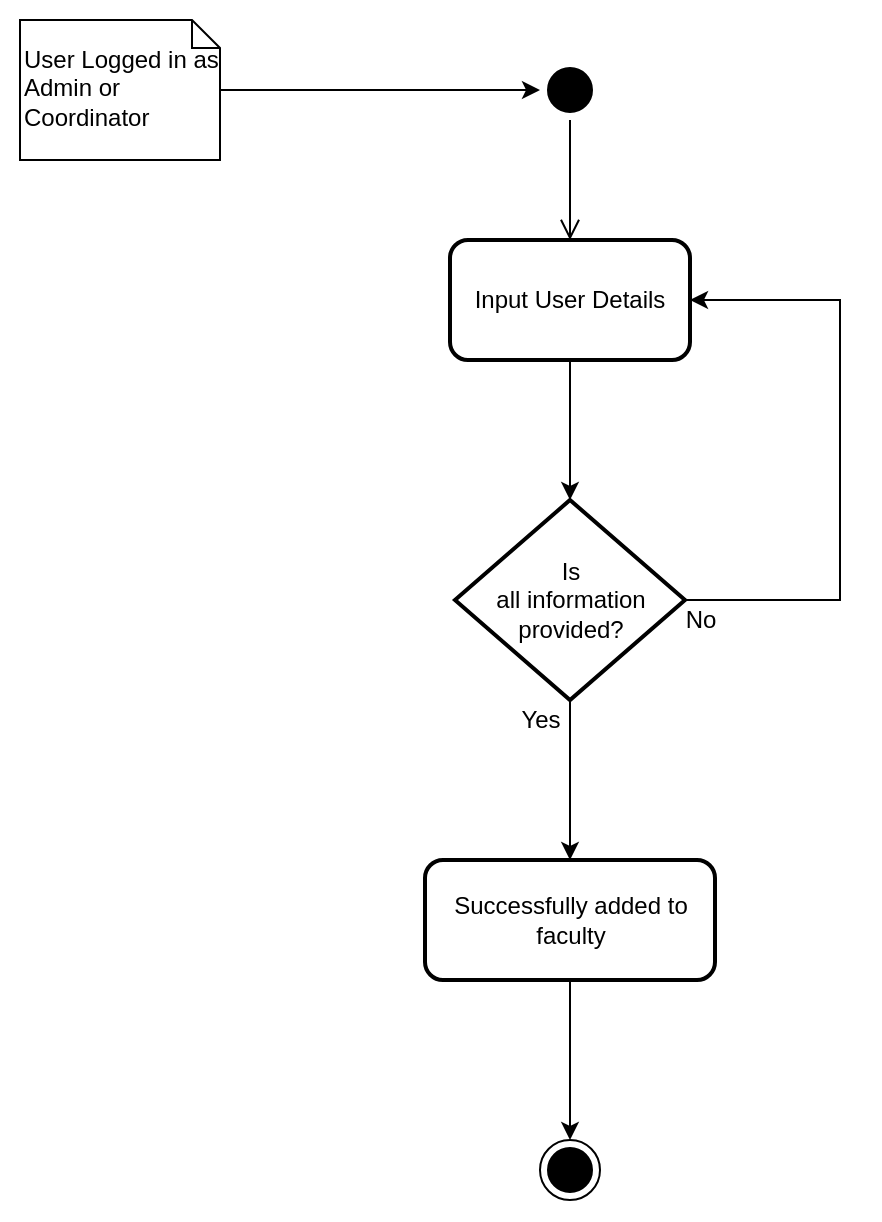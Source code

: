 <mxfile version="13.8.0" type="device"><diagram id="zqxda57eQJacE0RqeNSq" name="Page-1"><mxGraphModel dx="1422" dy="743" grid="1" gridSize="10" guides="1" tooltips="1" connect="1" arrows="1" fold="1" page="1" pageScale="1" pageWidth="850" pageHeight="1100" math="0" shadow="0"><root><mxCell id="0"/><mxCell id="1" parent="0"/><mxCell id="_K5UuiJd4PQpzuPheMms-21" value="" style="rounded=0;whiteSpace=wrap;html=1;strokeWidth=1;strokeColor=none;" vertex="1" parent="1"><mxGeometry x="90" y="70" width="440" height="610" as="geometry"/></mxCell><mxCell id="_K5UuiJd4PQpzuPheMms-1" value="" style="ellipse;html=1;shape=startState;fillColor=#000000;" vertex="1" parent="1"><mxGeometry x="360" y="100" width="30" height="30" as="geometry"/></mxCell><mxCell id="_K5UuiJd4PQpzuPheMms-2" value="" style="edgeStyle=orthogonalEdgeStyle;html=1;verticalAlign=bottom;endArrow=open;endSize=8;" edge="1" source="_K5UuiJd4PQpzuPheMms-1" parent="1" target="_K5UuiJd4PQpzuPheMms-8"><mxGeometry relative="1" as="geometry"><mxPoint x="375" y="190" as="targetPoint"/></mxGeometry></mxCell><mxCell id="_K5UuiJd4PQpzuPheMms-7" value="" style="edgeStyle=orthogonalEdgeStyle;rounded=0;orthogonalLoop=1;jettySize=auto;html=1;strokeColor=#000000;" edge="1" parent="1" source="_K5UuiJd4PQpzuPheMms-5" target="_K5UuiJd4PQpzuPheMms-1"><mxGeometry relative="1" as="geometry"><mxPoint x="330" y="115" as="targetPoint"/></mxGeometry></mxCell><mxCell id="_K5UuiJd4PQpzuPheMms-5" value="&lt;p&gt;&lt;span&gt;User Logged in as Admin or Coordinator&lt;/span&gt;&lt;/p&gt;" style="shape=note;whiteSpace=wrap;html=1;size=14;verticalAlign=top;align=left;spacingTop=-6;strokeColor=#000000;" vertex="1" parent="1"><mxGeometry x="100" y="80" width="100" height="70" as="geometry"/></mxCell><mxCell id="_K5UuiJd4PQpzuPheMms-10" value="" style="edgeStyle=orthogonalEdgeStyle;rounded=0;orthogonalLoop=1;jettySize=auto;html=1;strokeColor=#000000;" edge="1" parent="1" source="_K5UuiJd4PQpzuPheMms-8" target="_K5UuiJd4PQpzuPheMms-11"><mxGeometry relative="1" as="geometry"><mxPoint x="375" y="350" as="targetPoint"/></mxGeometry></mxCell><mxCell id="_K5UuiJd4PQpzuPheMms-8" value="Input User Details" style="rounded=1;whiteSpace=wrap;html=1;strokeColor=#000000;strokeWidth=2;" vertex="1" parent="1"><mxGeometry x="315" y="190" width="120" height="60" as="geometry"/></mxCell><mxCell id="_K5UuiJd4PQpzuPheMms-13" value="" style="edgeStyle=orthogonalEdgeStyle;rounded=0;orthogonalLoop=1;jettySize=auto;html=1;strokeColor=#000000;" edge="1" parent="1" source="_K5UuiJd4PQpzuPheMms-11" target="_K5UuiJd4PQpzuPheMms-14"><mxGeometry relative="1" as="geometry"><mxPoint x="375" y="540" as="targetPoint"/></mxGeometry></mxCell><mxCell id="_K5UuiJd4PQpzuPheMms-17" value="" style="edgeStyle=orthogonalEdgeStyle;rounded=0;orthogonalLoop=1;jettySize=auto;html=1;strokeColor=#000000;" edge="1" parent="1" source="_K5UuiJd4PQpzuPheMms-11" target="_K5UuiJd4PQpzuPheMms-8"><mxGeometry relative="1" as="geometry"><mxPoint x="389" y="211" as="targetPoint"/><Array as="points"><mxPoint x="510" y="370"/><mxPoint x="510" y="220"/></Array></mxGeometry></mxCell><mxCell id="_K5UuiJd4PQpzuPheMms-11" value="Is&lt;br&gt;all information provided?" style="rhombus;whiteSpace=wrap;html=1;strokeColor=#000000;strokeWidth=2;" vertex="1" parent="1"><mxGeometry x="317.5" y="320" width="115" height="100" as="geometry"/></mxCell><mxCell id="_K5UuiJd4PQpzuPheMms-20" value="" style="edgeStyle=orthogonalEdgeStyle;rounded=0;orthogonalLoop=1;jettySize=auto;html=1;strokeColor=#000000;" edge="1" parent="1" source="_K5UuiJd4PQpzuPheMms-14" target="_K5UuiJd4PQpzuPheMms-19"><mxGeometry relative="1" as="geometry"/></mxCell><mxCell id="_K5UuiJd4PQpzuPheMms-14" value="Successfully added to faculty" style="rounded=1;whiteSpace=wrap;html=1;strokeColor=#000000;strokeWidth=2;" vertex="1" parent="1"><mxGeometry x="302.5" y="500" width="145" height="60" as="geometry"/></mxCell><mxCell id="_K5UuiJd4PQpzuPheMms-15" value="Yes" style="text;html=1;align=center;verticalAlign=middle;resizable=0;points=[];autosize=1;" vertex="1" parent="1"><mxGeometry x="340" y="420" width="40" height="20" as="geometry"/></mxCell><mxCell id="_K5UuiJd4PQpzuPheMms-18" value="No" style="text;html=1;align=center;verticalAlign=middle;resizable=0;points=[];autosize=1;" vertex="1" parent="1"><mxGeometry x="425" y="370" width="30" height="20" as="geometry"/></mxCell><mxCell id="_K5UuiJd4PQpzuPheMms-19" value="" style="ellipse;html=1;shape=endState;fillColor=#000000;" vertex="1" parent="1"><mxGeometry x="360" y="640" width="30" height="30" as="geometry"/></mxCell></root></mxGraphModel></diagram></mxfile>
